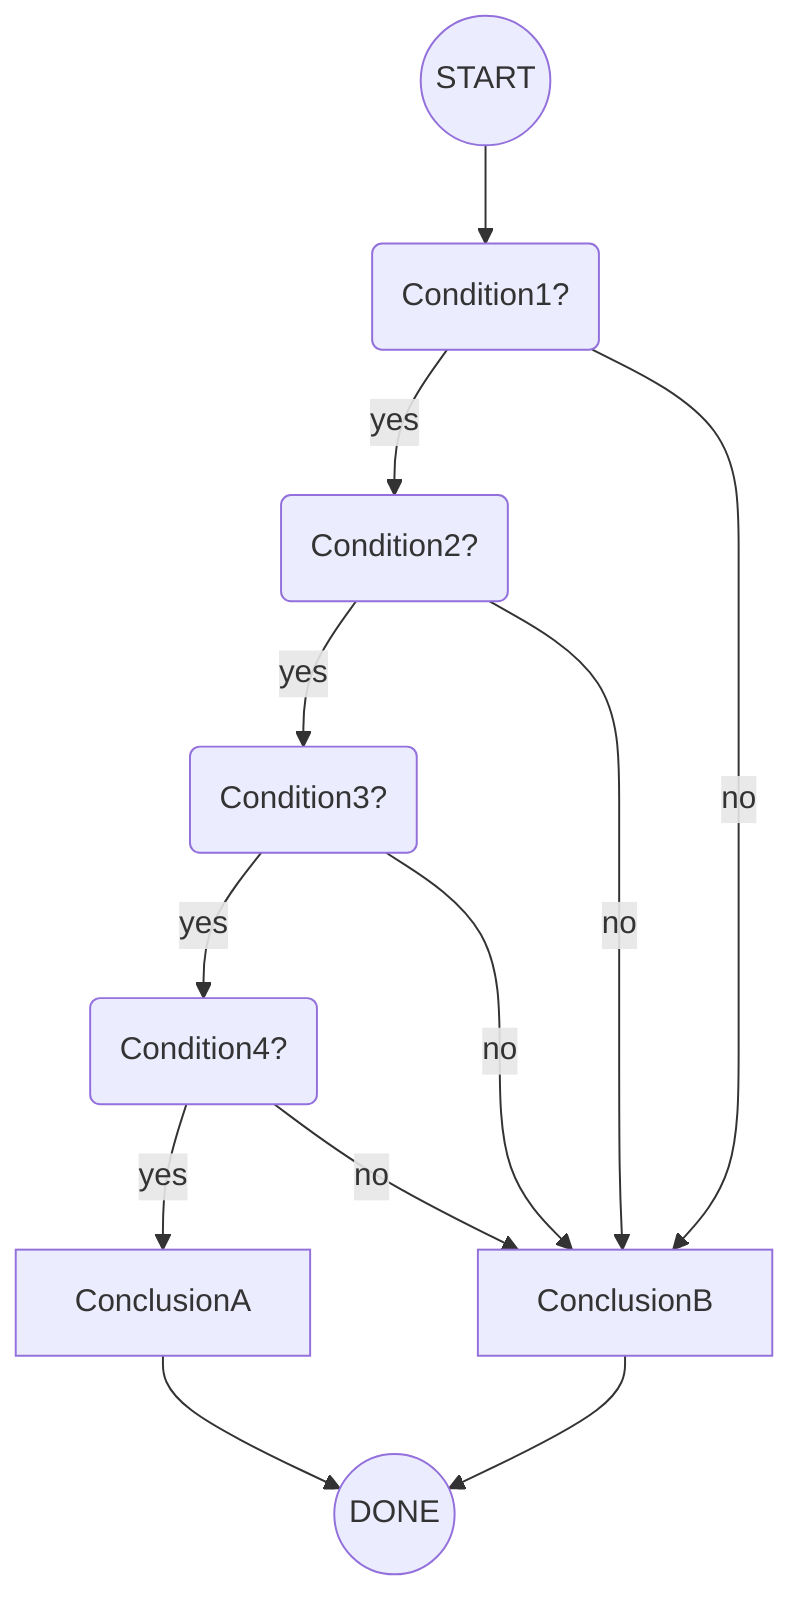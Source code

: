 graph TB
    A((START))-->B
    B(Condition1?)-->|yes|C
    C(Condition2?)-->|yes|D
    D(Condition3?)-->|yes|E
    E(Condition4?)-->|yes|X
    X[ConclusionA]-->Z((DONE))
    Y[ConclusionB]-->Z
    B-->|no|Y
    C-->|no|Y
    D-->|no|Y
    E-->|no|Y